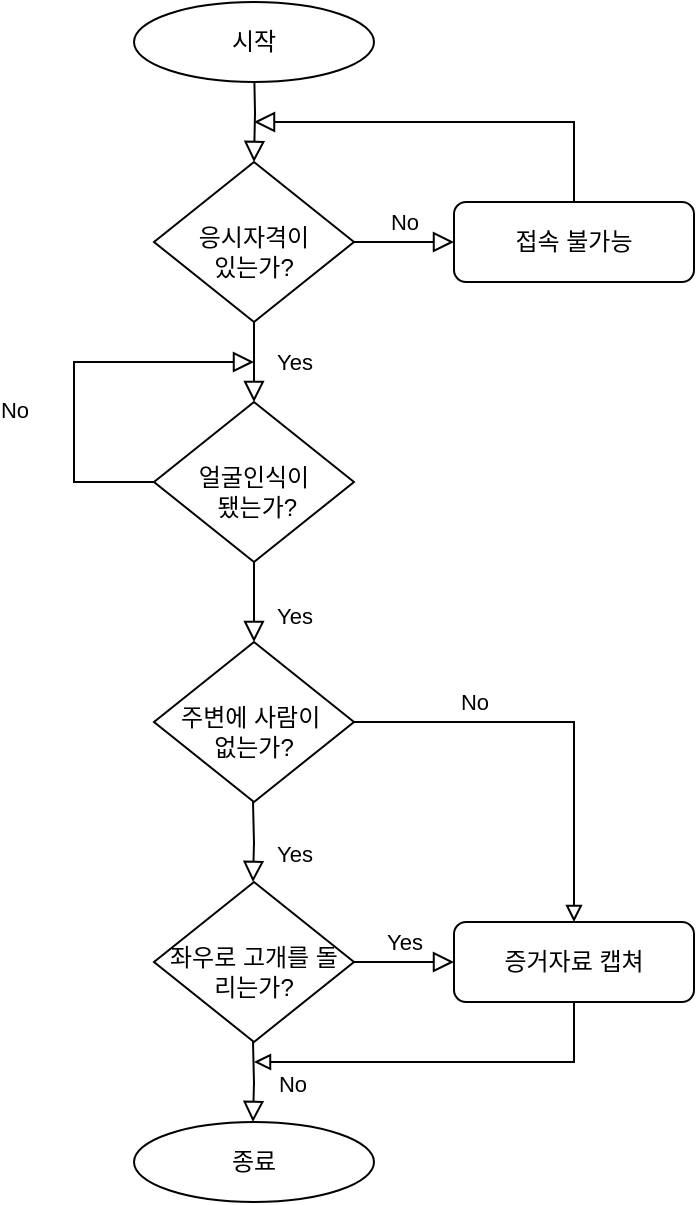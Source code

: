 <mxfile version="13.8.8" type="github">
  <diagram id="C5RBs43oDa-KdzZeNtuy" name="Page-1">
    <mxGraphModel dx="1422" dy="762" grid="1" gridSize="10" guides="1" tooltips="1" connect="1" arrows="1" fold="1" page="1" pageScale="1" pageWidth="827" pageHeight="1169" math="0" shadow="0">
      <root>
        <mxCell id="WIyWlLk6GJQsqaUBKTNV-0" />
        <mxCell id="WIyWlLk6GJQsqaUBKTNV-1" parent="WIyWlLk6GJQsqaUBKTNV-0" />
        <mxCell id="WIyWlLk6GJQsqaUBKTNV-2" value="" style="rounded=0;html=1;jettySize=auto;orthogonalLoop=1;fontSize=11;endArrow=block;endFill=0;endSize=8;strokeWidth=1;shadow=0;labelBackgroundColor=none;edgeStyle=orthogonalEdgeStyle;" parent="WIyWlLk6GJQsqaUBKTNV-1" target="WIyWlLk6GJQsqaUBKTNV-6" edge="1">
          <mxGeometry relative="1" as="geometry">
            <mxPoint x="370" y="110" as="sourcePoint" />
          </mxGeometry>
        </mxCell>
        <mxCell id="WIyWlLk6GJQsqaUBKTNV-4" value="Yes" style="rounded=0;html=1;jettySize=auto;orthogonalLoop=1;fontSize=11;endArrow=block;endFill=0;endSize=8;strokeWidth=1;shadow=0;labelBackgroundColor=none;edgeStyle=orthogonalEdgeStyle;" parent="WIyWlLk6GJQsqaUBKTNV-1" source="WIyWlLk6GJQsqaUBKTNV-6" target="WIyWlLk6GJQsqaUBKTNV-10" edge="1">
          <mxGeometry y="20" relative="1" as="geometry">
            <mxPoint as="offset" />
          </mxGeometry>
        </mxCell>
        <mxCell id="WIyWlLk6GJQsqaUBKTNV-5" value="No" style="edgeStyle=orthogonalEdgeStyle;rounded=0;html=1;jettySize=auto;orthogonalLoop=1;fontSize=11;endArrow=block;endFill=0;endSize=8;strokeWidth=1;shadow=0;labelBackgroundColor=none;" parent="WIyWlLk6GJQsqaUBKTNV-1" source="WIyWlLk6GJQsqaUBKTNV-6" target="WIyWlLk6GJQsqaUBKTNV-7" edge="1">
          <mxGeometry y="10" relative="1" as="geometry">
            <mxPoint as="offset" />
          </mxGeometry>
        </mxCell>
        <mxCell id="WIyWlLk6GJQsqaUBKTNV-6" value="&lt;br&gt;응시자격이 &lt;br&gt;있는가?" style="rhombus;whiteSpace=wrap;html=1;shadow=0;fontFamily=Helvetica;fontSize=12;align=center;strokeWidth=1;spacing=6;spacingTop=-4;" parent="WIyWlLk6GJQsqaUBKTNV-1" vertex="1">
          <mxGeometry x="320" y="160" width="100" height="80" as="geometry" />
        </mxCell>
        <mxCell id="WIyWlLk6GJQsqaUBKTNV-7" value="접속 불가능" style="rounded=1;whiteSpace=wrap;html=1;fontSize=12;glass=0;strokeWidth=1;shadow=0;" parent="WIyWlLk6GJQsqaUBKTNV-1" vertex="1">
          <mxGeometry x="470" y="180" width="120" height="40" as="geometry" />
        </mxCell>
        <mxCell id="WIyWlLk6GJQsqaUBKTNV-10" value="&lt;br&gt;얼굴인식이&lt;br&gt;&amp;nbsp;됐는가?" style="rhombus;whiteSpace=wrap;html=1;shadow=0;fontFamily=Helvetica;fontSize=12;align=center;strokeWidth=1;spacing=6;spacingTop=-4;" parent="WIyWlLk6GJQsqaUBKTNV-1" vertex="1">
          <mxGeometry x="320" y="280" width="100" height="80" as="geometry" />
        </mxCell>
        <mxCell id="lr2OHtKdTe3_EYcfu4jd-6" value="&lt;br&gt;주변에 사람이&amp;nbsp;&lt;br&gt;없는가?" style="rhombus;whiteSpace=wrap;html=1;shadow=0;fontFamily=Helvetica;fontSize=12;align=center;strokeWidth=1;spacing=6;spacingTop=-4;" vertex="1" parent="WIyWlLk6GJQsqaUBKTNV-1">
          <mxGeometry x="320" y="400" width="100" height="80" as="geometry" />
        </mxCell>
        <mxCell id="lr2OHtKdTe3_EYcfu4jd-8" value="Yes" style="rounded=0;html=1;jettySize=auto;orthogonalLoop=1;fontSize=11;endArrow=block;endFill=0;endSize=8;strokeWidth=1;shadow=0;labelBackgroundColor=none;edgeStyle=orthogonalEdgeStyle;" edge="1" parent="WIyWlLk6GJQsqaUBKTNV-1" source="WIyWlLk6GJQsqaUBKTNV-10" target="lr2OHtKdTe3_EYcfu4jd-6">
          <mxGeometry x="0.333" y="20" relative="1" as="geometry">
            <mxPoint as="offset" />
            <mxPoint x="370" y="360" as="sourcePoint" />
            <mxPoint x="370" y="535" as="targetPoint" />
          </mxGeometry>
        </mxCell>
        <mxCell id="lr2OHtKdTe3_EYcfu4jd-12" value="No" style="edgeStyle=orthogonalEdgeStyle;rounded=0;html=1;jettySize=auto;orthogonalLoop=1;fontSize=11;endArrow=block;endFill=0;strokeWidth=1;shadow=0;labelBackgroundColor=none;exitX=1;exitY=0.5;exitDx=0;exitDy=0;entryX=0.5;entryY=0;entryDx=0;entryDy=0;" edge="1" parent="WIyWlLk6GJQsqaUBKTNV-1" source="lr2OHtKdTe3_EYcfu4jd-6" target="lr2OHtKdTe3_EYcfu4jd-21">
          <mxGeometry x="-0.429" y="10" relative="1" as="geometry">
            <mxPoint as="offset" />
            <mxPoint x="429" y="248" as="sourcePoint" />
            <mxPoint x="520" y="440" as="targetPoint" />
          </mxGeometry>
        </mxCell>
        <mxCell id="lr2OHtKdTe3_EYcfu4jd-13" value="&lt;br&gt;좌우로 고개를 돌리는가?" style="rhombus;whiteSpace=wrap;html=1;shadow=0;fontFamily=Helvetica;fontSize=12;align=center;strokeWidth=1;spacing=6;spacingTop=-4;" vertex="1" parent="WIyWlLk6GJQsqaUBKTNV-1">
          <mxGeometry x="320" y="520" width="100" height="80" as="geometry" />
        </mxCell>
        <mxCell id="lr2OHtKdTe3_EYcfu4jd-14" value="Yes" style="rounded=0;html=1;jettySize=auto;orthogonalLoop=1;fontSize=11;endArrow=block;endFill=0;endSize=8;strokeWidth=1;shadow=0;labelBackgroundColor=none;edgeStyle=orthogonalEdgeStyle;" edge="1" parent="WIyWlLk6GJQsqaUBKTNV-1">
          <mxGeometry x="0.333" y="20" relative="1" as="geometry">
            <mxPoint as="offset" />
            <mxPoint x="369.5" y="480" as="sourcePoint" />
            <mxPoint x="369.5" y="520" as="targetPoint" />
          </mxGeometry>
        </mxCell>
        <mxCell id="lr2OHtKdTe3_EYcfu4jd-15" value="No" style="rounded=0;html=1;jettySize=auto;orthogonalLoop=1;fontSize=11;endArrow=block;endFill=0;endSize=8;strokeWidth=1;shadow=0;labelBackgroundColor=none;edgeStyle=orthogonalEdgeStyle;" edge="1" parent="WIyWlLk6GJQsqaUBKTNV-1">
          <mxGeometry y="-19" relative="1" as="geometry">
            <mxPoint as="offset" />
            <mxPoint x="369.5" y="600" as="sourcePoint" />
            <mxPoint x="369.5" y="640" as="targetPoint" />
          </mxGeometry>
        </mxCell>
        <mxCell id="lr2OHtKdTe3_EYcfu4jd-16" value="시작" style="ellipse;whiteSpace=wrap;html=1;" vertex="1" parent="WIyWlLk6GJQsqaUBKTNV-1">
          <mxGeometry x="310" y="80" width="120" height="40" as="geometry" />
        </mxCell>
        <mxCell id="lr2OHtKdTe3_EYcfu4jd-17" value="종료" style="ellipse;whiteSpace=wrap;html=1;" vertex="1" parent="WIyWlLk6GJQsqaUBKTNV-1">
          <mxGeometry x="310" y="640" width="120" height="40" as="geometry" />
        </mxCell>
        <mxCell id="lr2OHtKdTe3_EYcfu4jd-21" value="증거자료 캡쳐" style="rounded=1;whiteSpace=wrap;html=1;fontSize=12;glass=0;strokeWidth=1;shadow=0;" vertex="1" parent="WIyWlLk6GJQsqaUBKTNV-1">
          <mxGeometry x="470" y="540" width="120" height="40" as="geometry" />
        </mxCell>
        <mxCell id="lr2OHtKdTe3_EYcfu4jd-22" value="Yes" style="edgeStyle=orthogonalEdgeStyle;rounded=0;html=1;jettySize=auto;orthogonalLoop=1;fontSize=11;endArrow=block;endFill=0;endSize=8;strokeWidth=1;shadow=0;labelBackgroundColor=none;exitX=1;exitY=0.5;exitDx=0;exitDy=0;" edge="1" parent="WIyWlLk6GJQsqaUBKTNV-1">
          <mxGeometry y="10" relative="1" as="geometry">
            <mxPoint as="offset" />
            <mxPoint x="420" y="560" as="sourcePoint" />
            <mxPoint x="470" y="560" as="targetPoint" />
          </mxGeometry>
        </mxCell>
        <mxCell id="lr2OHtKdTe3_EYcfu4jd-28" value="No" style="edgeStyle=orthogonalEdgeStyle;rounded=0;html=1;jettySize=auto;orthogonalLoop=1;fontSize=11;endArrow=block;endFill=0;endSize=8;strokeWidth=1;shadow=0;labelBackgroundColor=none;exitX=0;exitY=0.5;exitDx=0;exitDy=0;" edge="1" parent="WIyWlLk6GJQsqaUBKTNV-1" source="WIyWlLk6GJQsqaUBKTNV-10">
          <mxGeometry x="-0.2" y="30" relative="1" as="geometry">
            <mxPoint as="offset" />
            <mxPoint x="430" y="210" as="sourcePoint" />
            <mxPoint x="370" y="260" as="targetPoint" />
            <Array as="points">
              <mxPoint x="280" y="320" />
              <mxPoint x="280" y="260" />
            </Array>
          </mxGeometry>
        </mxCell>
        <mxCell id="lr2OHtKdTe3_EYcfu4jd-30" value="" style="edgeStyle=orthogonalEdgeStyle;rounded=0;html=1;jettySize=auto;orthogonalLoop=1;fontSize=11;endArrow=block;endFill=0;strokeWidth=1;shadow=0;labelBackgroundColor=none;exitX=0.5;exitY=1;exitDx=0;exitDy=0;" edge="1" parent="WIyWlLk6GJQsqaUBKTNV-1" source="lr2OHtKdTe3_EYcfu4jd-21">
          <mxGeometry x="-0.8" y="60" relative="1" as="geometry">
            <mxPoint as="offset" />
            <mxPoint x="430" y="450" as="sourcePoint" />
            <mxPoint x="370" y="610" as="targetPoint" />
            <Array as="points">
              <mxPoint x="530" y="610" />
            </Array>
          </mxGeometry>
        </mxCell>
        <mxCell id="lr2OHtKdTe3_EYcfu4jd-31" value="" style="edgeStyle=orthogonalEdgeStyle;rounded=0;html=1;jettySize=auto;orthogonalLoop=1;fontSize=11;endArrow=block;endFill=0;endSize=8;strokeWidth=1;shadow=0;labelBackgroundColor=none;exitX=0.5;exitY=0;exitDx=0;exitDy=0;" edge="1" parent="WIyWlLk6GJQsqaUBKTNV-1" source="WIyWlLk6GJQsqaUBKTNV-7">
          <mxGeometry x="-0.2" y="10" relative="1" as="geometry">
            <mxPoint as="offset" />
            <mxPoint x="430" y="210" as="sourcePoint" />
            <mxPoint x="370" y="140" as="targetPoint" />
            <Array as="points">
              <mxPoint x="530" y="140" />
              <mxPoint x="370" y="140" />
            </Array>
          </mxGeometry>
        </mxCell>
      </root>
    </mxGraphModel>
  </diagram>
</mxfile>
